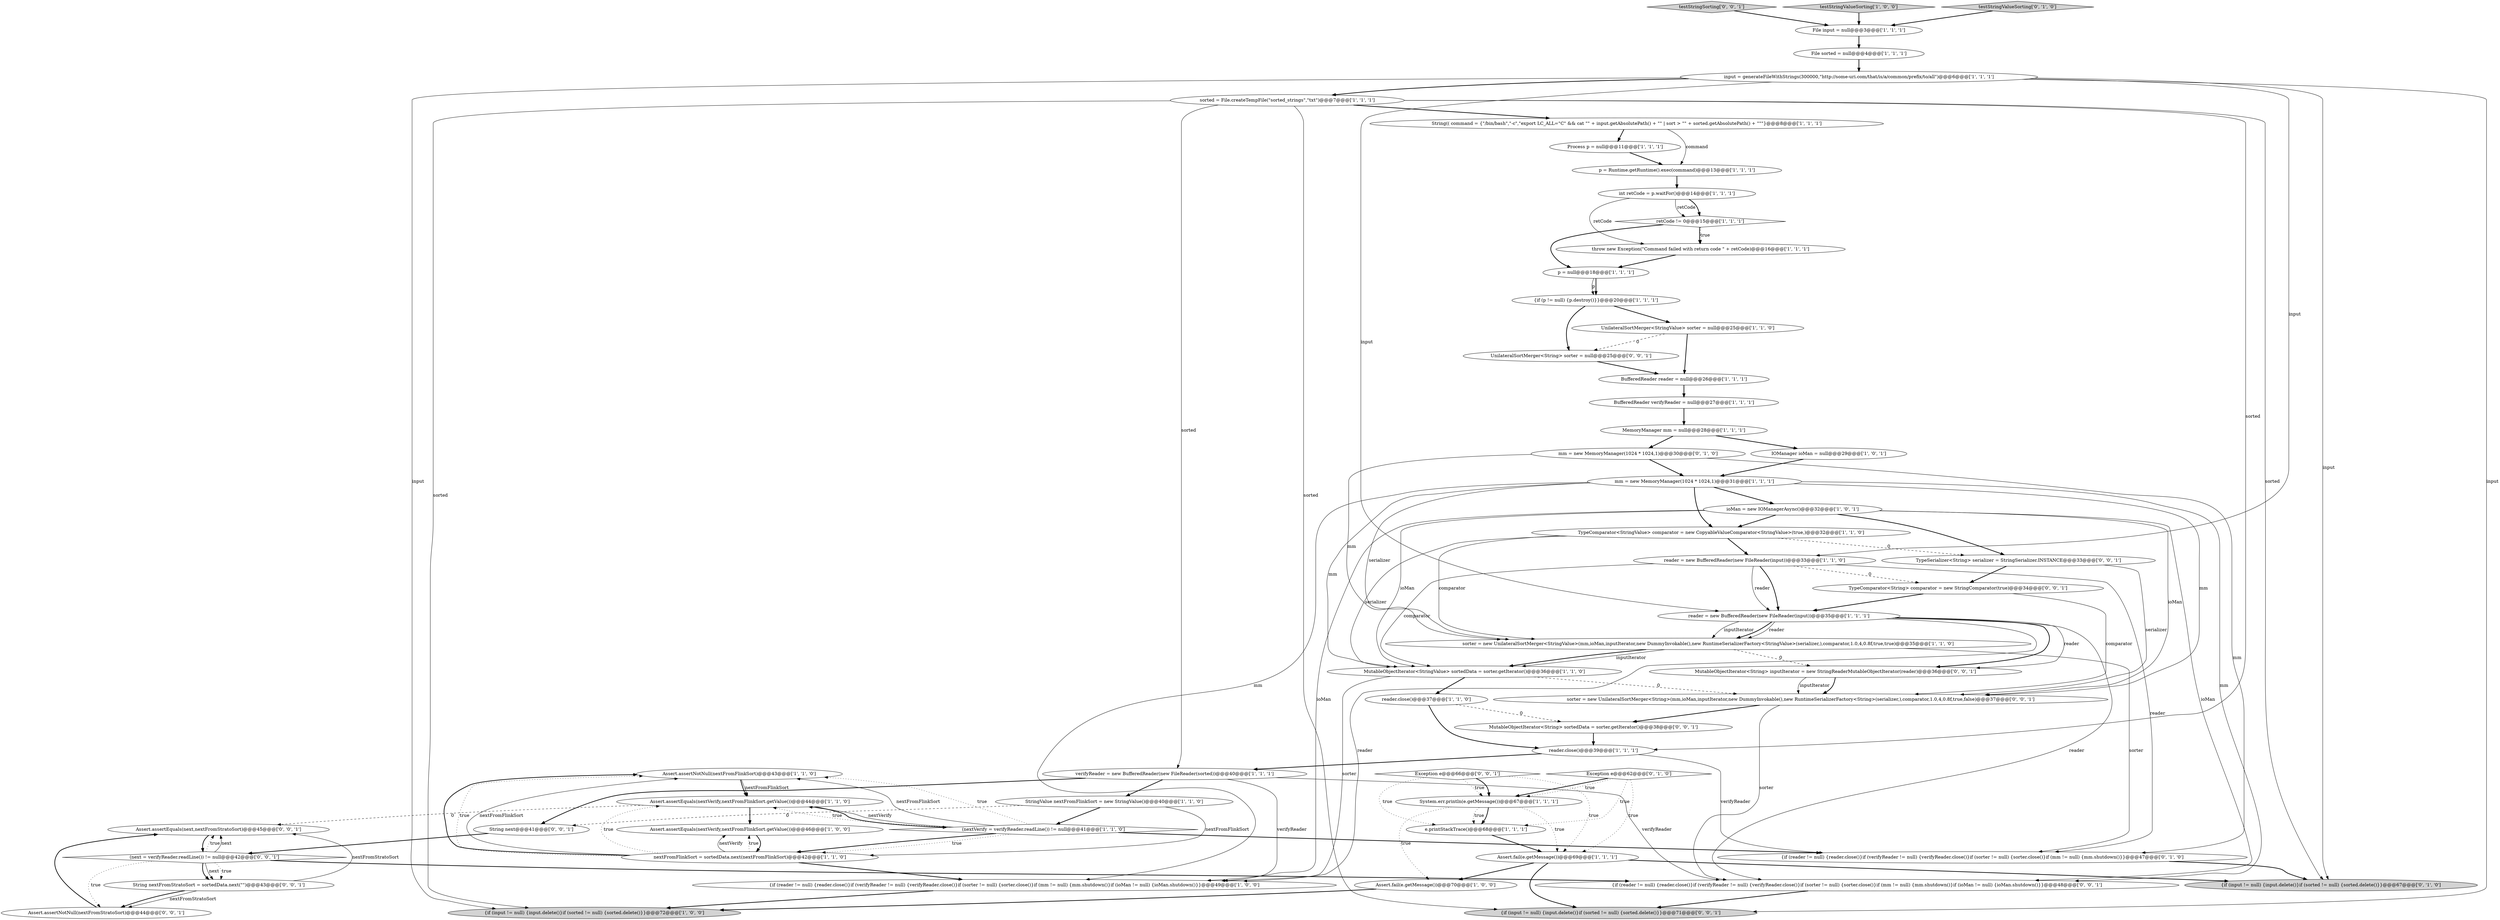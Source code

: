 digraph {
18 [style = filled, label = "Assert.assertNotNull(nextFromFlinkSort)@@@43@@@['1', '1', '0']", fillcolor = white, shape = ellipse image = "AAA0AAABBB1BBB"];
24 [style = filled, label = "String(( command = {\"/bin/bash\",\"-c\",\"export LC_ALL=\"C\" && cat \"\" + input.getAbsolutePath() + \"\" | sort > \"\" + sorted.getAbsolutePath() + \"\"\"}@@@8@@@['1', '1', '1']", fillcolor = white, shape = ellipse image = "AAA0AAABBB1BBB"];
36 [style = filled, label = "TypeComparator<StringValue> comparator = new CopyableValueComparator<StringValue>(true,)@@@32@@@['1', '1', '0']", fillcolor = white, shape = ellipse image = "AAA0AAABBB1BBB"];
41 [style = filled, label = "{if (reader != null) {reader.close()}if (verifyReader != null) {verifyReader.close()}if (sorter != null) {sorter.close()}if (mm != null) {mm.shutdown()}}@@@47@@@['0', '1', '0']", fillcolor = white, shape = ellipse image = "AAA0AAABBB2BBB"];
4 [style = filled, label = "MemoryManager mm = null@@@28@@@['1', '1', '1']", fillcolor = white, shape = ellipse image = "AAA0AAABBB1BBB"];
33 [style = filled, label = "mm = new MemoryManager(1024 * 1024,1)@@@31@@@['1', '1', '1']", fillcolor = white, shape = ellipse image = "AAA0AAABBB1BBB"];
21 [style = filled, label = "e.printStackTrace()@@@68@@@['1', '1', '1']", fillcolor = white, shape = ellipse image = "AAA0AAABBB1BBB"];
29 [style = filled, label = "Assert.fail(e.getMessage())@@@69@@@['1', '1', '1']", fillcolor = white, shape = ellipse image = "AAA0AAABBB1BBB"];
53 [style = filled, label = "{if (reader != null) {reader.close()}if (verifyReader != null) {verifyReader.close()}if (sorter != null) {sorter.close()}if (mm != null) {mm.shutdown()}if (ioMan != null) {ioMan.shutdown()}}@@@48@@@['0', '0', '1']", fillcolor = white, shape = ellipse image = "AAA0AAABBB3BBB"];
22 [style = filled, label = "{if (input != null) {input.delete()}if (sorted != null) {sorted.delete()}}@@@72@@@['1', '0', '0']", fillcolor = lightgray, shape = ellipse image = "AAA0AAABBB1BBB"];
52 [style = filled, label = "MutableObjectIterator<String> inputIterator = new StringReaderMutableObjectIterator(reader)@@@36@@@['0', '0', '1']", fillcolor = white, shape = ellipse image = "AAA0AAABBB3BBB"];
50 [style = filled, label = "testStringSorting['0', '0', '1']", fillcolor = lightgray, shape = diamond image = "AAA0AAABBB3BBB"];
35 [style = filled, label = "File sorted = null@@@4@@@['1', '1', '1']", fillcolor = white, shape = ellipse image = "AAA0AAABBB1BBB"];
6 [style = filled, label = "throw new Exception(\"Command failed with return code \" + retCode)@@@16@@@['1', '1', '1']", fillcolor = white, shape = ellipse image = "AAA0AAABBB1BBB"];
11 [style = filled, label = "Assert.assertEquals(nextVerify,nextFromFlinkSort.getValue())@@@46@@@['1', '0', '0']", fillcolor = white, shape = ellipse image = "AAA0AAABBB1BBB"];
54 [style = filled, label = "(next = verifyReader.readLine()) != null@@@42@@@['0', '0', '1']", fillcolor = white, shape = diamond image = "AAA0AAABBB3BBB"];
59 [style = filled, label = "MutableObjectIterator<String> sortedData = sorter.getIterator()@@@38@@@['0', '0', '1']", fillcolor = white, shape = ellipse image = "AAA0AAABBB3BBB"];
10 [style = filled, label = "reader.close()@@@37@@@['1', '1', '0']", fillcolor = white, shape = ellipse image = "AAA0AAABBB1BBB"];
28 [style = filled, label = "BufferedReader verifyReader = null@@@27@@@['1', '1', '1']", fillcolor = white, shape = ellipse image = "AAA0AAABBB1BBB"];
23 [style = filled, label = "nextFromFlinkSort = sortedData.next(nextFromFlinkSort)@@@42@@@['1', '1', '0']", fillcolor = white, shape = ellipse image = "AAA0AAABBB1BBB"];
20 [style = filled, label = "UnilateralSortMerger<StringValue> sorter = null@@@25@@@['1', '1', '0']", fillcolor = white, shape = ellipse image = "AAA0AAABBB1BBB"];
16 [style = filled, label = "p = null@@@18@@@['1', '1', '1']", fillcolor = white, shape = ellipse image = "AAA0AAABBB1BBB"];
8 [style = filled, label = "retCode != 0@@@15@@@['1', '1', '1']", fillcolor = white, shape = diamond image = "AAA0AAABBB1BBB"];
14 [style = filled, label = "{if (p != null) {p.destroy()}}@@@20@@@['1', '1', '1']", fillcolor = white, shape = ellipse image = "AAA0AAABBB1BBB"];
30 [style = filled, label = "testStringValueSorting['1', '0', '0']", fillcolor = lightgray, shape = diamond image = "AAA0AAABBB1BBB"];
37 [style = filled, label = "p = Runtime.getRuntime().exec(command)@@@13@@@['1', '1', '1']", fillcolor = white, shape = ellipse image = "AAA0AAABBB1BBB"];
38 [style = filled, label = "ioMan = new IOManagerAsync()@@@32@@@['1', '0', '1']", fillcolor = white, shape = ellipse image = "AAA0AAABBB1BBB"];
2 [style = filled, label = "reader.close()@@@39@@@['1', '1', '1']", fillcolor = white, shape = ellipse image = "AAA0AAABBB1BBB"];
39 [style = filled, label = "Assert.assertEquals(nextVerify,nextFromFlinkSort.getValue())@@@44@@@['1', '1', '0']", fillcolor = white, shape = ellipse image = "AAA0AAABBB1BBB"];
40 [style = filled, label = "testStringValueSorting['0', '1', '0']", fillcolor = lightgray, shape = diamond image = "AAA0AAABBB2BBB"];
43 [style = filled, label = "mm = new MemoryManager(1024 * 1024,1)@@@30@@@['0', '1', '0']", fillcolor = white, shape = ellipse image = "AAA0AAABBB2BBB"];
47 [style = filled, label = "Exception e@@@66@@@['0', '0', '1']", fillcolor = white, shape = diamond image = "AAA0AAABBB3BBB"];
51 [style = filled, label = "TypeComparator<String> comparator = new StringComparator(true)@@@34@@@['0', '0', '1']", fillcolor = white, shape = ellipse image = "AAA0AAABBB3BBB"];
12 [style = filled, label = "{if (reader != null) {reader.close()}if (verifyReader != null) {verifyReader.close()}if (sorter != null) {sorter.close()}if (mm != null) {mm.shutdown()}if (ioMan != null) {ioMan.shutdown()}}@@@49@@@['1', '0', '0']", fillcolor = white, shape = ellipse image = "AAA0AAABBB1BBB"];
45 [style = filled, label = "{if (input != null) {input.delete()}if (sorted != null) {sorted.delete()}}@@@71@@@['0', '0', '1']", fillcolor = lightgray, shape = ellipse image = "AAA0AAABBB3BBB"];
57 [style = filled, label = "String next@@@41@@@['0', '0', '1']", fillcolor = white, shape = ellipse image = "AAA0AAABBB3BBB"];
17 [style = filled, label = "MutableObjectIterator<StringValue> sortedData = sorter.getIterator()@@@36@@@['1', '1', '0']", fillcolor = white, shape = ellipse image = "AAA0AAABBB1BBB"];
9 [style = filled, label = "BufferedReader reader = null@@@26@@@['1', '1', '1']", fillcolor = white, shape = ellipse image = "AAA0AAABBB1BBB"];
46 [style = filled, label = "UnilateralSortMerger<String> sorter = null@@@25@@@['0', '0', '1']", fillcolor = white, shape = ellipse image = "AAA0AAABBB3BBB"];
7 [style = filled, label = "reader = new BufferedReader(new FileReader(input))@@@33@@@['1', '1', '0']", fillcolor = white, shape = ellipse image = "AAA0AAABBB1BBB"];
44 [style = filled, label = "Exception e@@@62@@@['0', '1', '0']", fillcolor = white, shape = diamond image = "AAA0AAABBB2BBB"];
48 [style = filled, label = "Assert.assertNotNull(nextFromStratoSort)@@@44@@@['0', '0', '1']", fillcolor = white, shape = ellipse image = "AAA0AAABBB3BBB"];
34 [style = filled, label = "input = generateFileWithStrings(300000,\"http://some-uri.com/that/is/a/common/prefix/to/all\")@@@6@@@['1', '1', '1']", fillcolor = white, shape = ellipse image = "AAA0AAABBB1BBB"];
1 [style = filled, label = "Assert.fail(e.getMessage())@@@70@@@['1', '0', '0']", fillcolor = white, shape = ellipse image = "AAA0AAABBB1BBB"];
32 [style = filled, label = "System.err.println(e.getMessage())@@@67@@@['1', '1', '1']", fillcolor = white, shape = ellipse image = "AAA0AAABBB1BBB"];
56 [style = filled, label = "Assert.assertEquals(next,nextFromStratoSort)@@@45@@@['0', '0', '1']", fillcolor = white, shape = ellipse image = "AAA0AAABBB3BBB"];
25 [style = filled, label = "int retCode = p.waitFor()@@@14@@@['1', '1', '1']", fillcolor = white, shape = ellipse image = "AAA0AAABBB1BBB"];
5 [style = filled, label = "sorter = new UnilateralSortMerger<StringValue>(mm,ioMan,inputIterator,new DummyInvokable(),new RuntimeSerializerFactory<StringValue>(serializer,),comparator,1.0,4,0.8f,true,true)@@@35@@@['1', '1', '0']", fillcolor = white, shape = ellipse image = "AAA0AAABBB1BBB"];
15 [style = filled, label = "StringValue nextFromFlinkSort = new StringValue()@@@40@@@['1', '1', '0']", fillcolor = white, shape = ellipse image = "AAA0AAABBB1BBB"];
3 [style = filled, label = "IOManager ioMan = null@@@29@@@['1', '0', '1']", fillcolor = white, shape = ellipse image = "AAA0AAABBB1BBB"];
13 [style = filled, label = "Process p = null@@@11@@@['1', '1', '1']", fillcolor = white, shape = ellipse image = "AAA0AAABBB1BBB"];
55 [style = filled, label = "TypeSerializer<String> serializer = StringSerializer.INSTANCE@@@33@@@['0', '0', '1']", fillcolor = white, shape = ellipse image = "AAA0AAABBB3BBB"];
58 [style = filled, label = "sorter = new UnilateralSortMerger<String>(mm,ioMan,inputIterator,new DummyInvokable(),new RuntimeSerializerFactory<String>(serializer,),comparator,1.0,4,0.8f,true,false)@@@37@@@['0', '0', '1']", fillcolor = white, shape = ellipse image = "AAA0AAABBB3BBB"];
27 [style = filled, label = "(nextVerify = verifyReader.readLine()) != null@@@41@@@['1', '1', '0']", fillcolor = white, shape = diamond image = "AAA0AAABBB1BBB"];
26 [style = filled, label = "File input = null@@@3@@@['1', '1', '1']", fillcolor = white, shape = ellipse image = "AAA0AAABBB1BBB"];
49 [style = filled, label = "String nextFromStratoSort = sortedData.next(\"\")@@@43@@@['0', '0', '1']", fillcolor = white, shape = ellipse image = "AAA0AAABBB3BBB"];
0 [style = filled, label = "verifyReader = new BufferedReader(new FileReader(sorted))@@@40@@@['1', '1', '1']", fillcolor = white, shape = ellipse image = "AAA0AAABBB1BBB"];
19 [style = filled, label = "sorted = File.createTempFile(\"sorted_strings\",\"txt\")@@@7@@@['1', '1', '1']", fillcolor = white, shape = ellipse image = "AAA0AAABBB1BBB"];
42 [style = filled, label = "{if (input != null) {input.delete()}if (sorted != null) {sorted.delete()}}@@@67@@@['0', '1', '0']", fillcolor = lightgray, shape = ellipse image = "AAA0AAABBB2BBB"];
31 [style = filled, label = "reader = new BufferedReader(new FileReader(input))@@@35@@@['1', '1', '1']", fillcolor = white, shape = ellipse image = "AAA0AAABBB1BBB"];
0->53 [style = solid, label="verifyReader"];
8->16 [style = bold, label=""];
54->49 [style = dotted, label="true"];
0->12 [style = solid, label="verifyReader"];
44->21 [style = dotted, label="true"];
34->31 [style = solid, label="input"];
20->9 [style = bold, label=""];
7->41 [style = solid, label="reader"];
15->57 [style = dashed, label="0"];
49->48 [style = bold, label=""];
27->23 [style = dotted, label="true"];
55->51 [style = bold, label=""];
8->6 [style = bold, label=""];
58->53 [style = solid, label="sorter"];
7->31 [style = bold, label=""];
33->58 [style = solid, label="mm"];
34->45 [style = solid, label="input"];
0->15 [style = bold, label=""];
29->45 [style = bold, label=""];
56->54 [style = bold, label=""];
19->24 [style = bold, label=""];
34->42 [style = solid, label="input"];
20->46 [style = dashed, label="0"];
31->5 [style = solid, label="inputIterator"];
23->18 [style = dotted, label="true"];
54->56 [style = dotted, label="true"];
14->46 [style = bold, label=""];
26->35 [style = bold, label=""];
36->5 [style = solid, label="comparator"];
40->26 [style = bold, label=""];
16->14 [style = bold, label=""];
54->53 [style = bold, label=""];
58->59 [style = bold, label=""];
23->12 [style = bold, label=""];
25->6 [style = solid, label="retCode"];
33->17 [style = solid, label="mm"];
38->58 [style = solid, label="ioMan"];
29->1 [style = bold, label=""];
27->18 [style = dotted, label="true"];
5->41 [style = solid, label="sorter"];
7->31 [style = solid, label="reader"];
12->22 [style = bold, label=""];
23->18 [style = solid, label="nextFromFlinkSort"];
38->55 [style = bold, label=""];
14->20 [style = bold, label=""];
27->18 [style = solid, label="nextFromFlinkSort"];
43->41 [style = solid, label="mm"];
57->54 [style = bold, label=""];
4->3 [style = bold, label=""];
54->49 [style = bold, label=""];
31->12 [style = solid, label="reader"];
34->19 [style = bold, label=""];
33->53 [style = solid, label="mm"];
49->56 [style = solid, label="nextFromStratoSort"];
31->5 [style = bold, label=""];
24->37 [style = solid, label="command"];
30->26 [style = bold, label=""];
33->12 [style = solid, label="mm"];
19->45 [style = solid, label="sorted"];
3->33 [style = bold, label=""];
5->17 [style = bold, label=""];
34->22 [style = solid, label="input"];
52->58 [style = bold, label=""];
13->37 [style = bold, label=""];
19->0 [style = solid, label="sorted"];
21->29 [style = bold, label=""];
52->58 [style = solid, label="inputIterator"];
49->48 [style = solid, label="nextFromStratoSort"];
44->32 [style = bold, label=""];
33->36 [style = bold, label=""];
38->17 [style = solid, label="ioMan"];
15->23 [style = solid, label="nextFromFlinkSort"];
17->12 [style = solid, label="sorter"];
31->52 [style = solid, label="reader"];
54->56 [style = solid, label="next"];
43->33 [style = bold, label=""];
10->2 [style = bold, label=""];
7->51 [style = dashed, label="0"];
5->52 [style = dashed, label="0"];
35->34 [style = bold, label=""];
5->17 [style = solid, label="inputIterator"];
2->41 [style = solid, label="verifyReader"];
36->55 [style = dashed, label="0"];
44->29 [style = dotted, label="true"];
24->13 [style = bold, label=""];
27->39 [style = solid, label="nextVerify"];
17->10 [style = bold, label=""];
0->57 [style = bold, label=""];
44->32 [style = dotted, label="true"];
23->11 [style = solid, label="nextVerify"];
46->9 [style = bold, label=""];
27->39 [style = dotted, label="true"];
16->14 [style = solid, label="p"];
31->52 [style = bold, label=""];
37->25 [style = bold, label=""];
54->48 [style = dotted, label="true"];
36->17 [style = solid, label="serializer"];
54->49 [style = solid, label="next"];
31->5 [style = solid, label="reader"];
19->22 [style = solid, label="sorted"];
7->17 [style = solid, label="comparator"];
9->28 [style = bold, label=""];
47->32 [style = dotted, label="true"];
23->39 [style = dotted, label="true"];
25->8 [style = solid, label="retCode"];
2->0 [style = bold, label=""];
47->32 [style = bold, label=""];
8->6 [style = dotted, label="true"];
31->53 [style = solid, label="reader"];
18->39 [style = bold, label=""];
34->7 [style = solid, label="input"];
47->29 [style = dotted, label="true"];
29->42 [style = bold, label=""];
19->42 [style = solid, label="sorted"];
47->21 [style = dotted, label="true"];
43->5 [style = solid, label="mm"];
32->29 [style = dotted, label="true"];
10->59 [style = dashed, label="0"];
32->1 [style = dotted, label="true"];
23->18 [style = bold, label=""];
50->26 [style = bold, label=""];
55->58 [style = solid, label="serializer"];
39->56 [style = dashed, label="0"];
32->21 [style = bold, label=""];
4->43 [style = bold, label=""];
32->21 [style = dotted, label="true"];
48->56 [style = bold, label=""];
17->58 [style = dashed, label="0"];
38->53 [style = solid, label="ioMan"];
38->36 [style = bold, label=""];
39->27 [style = bold, label=""];
33->5 [style = solid, label="serializer"];
39->11 [style = bold, label=""];
1->22 [style = bold, label=""];
51->58 [style = solid, label="comparator"];
36->7 [style = bold, label=""];
6->16 [style = bold, label=""];
27->41 [style = bold, label=""];
38->12 [style = solid, label="ioMan"];
59->2 [style = bold, label=""];
33->38 [style = bold, label=""];
25->8 [style = bold, label=""];
27->23 [style = bold, label=""];
18->39 [style = solid, label="nextFromFlinkSort"];
51->31 [style = bold, label=""];
15->27 [style = bold, label=""];
11->23 [style = bold, label=""];
53->45 [style = bold, label=""];
19->2 [style = solid, label="sorted"];
28->4 [style = bold, label=""];
41->42 [style = bold, label=""];
23->11 [style = dotted, label="true"];
}
